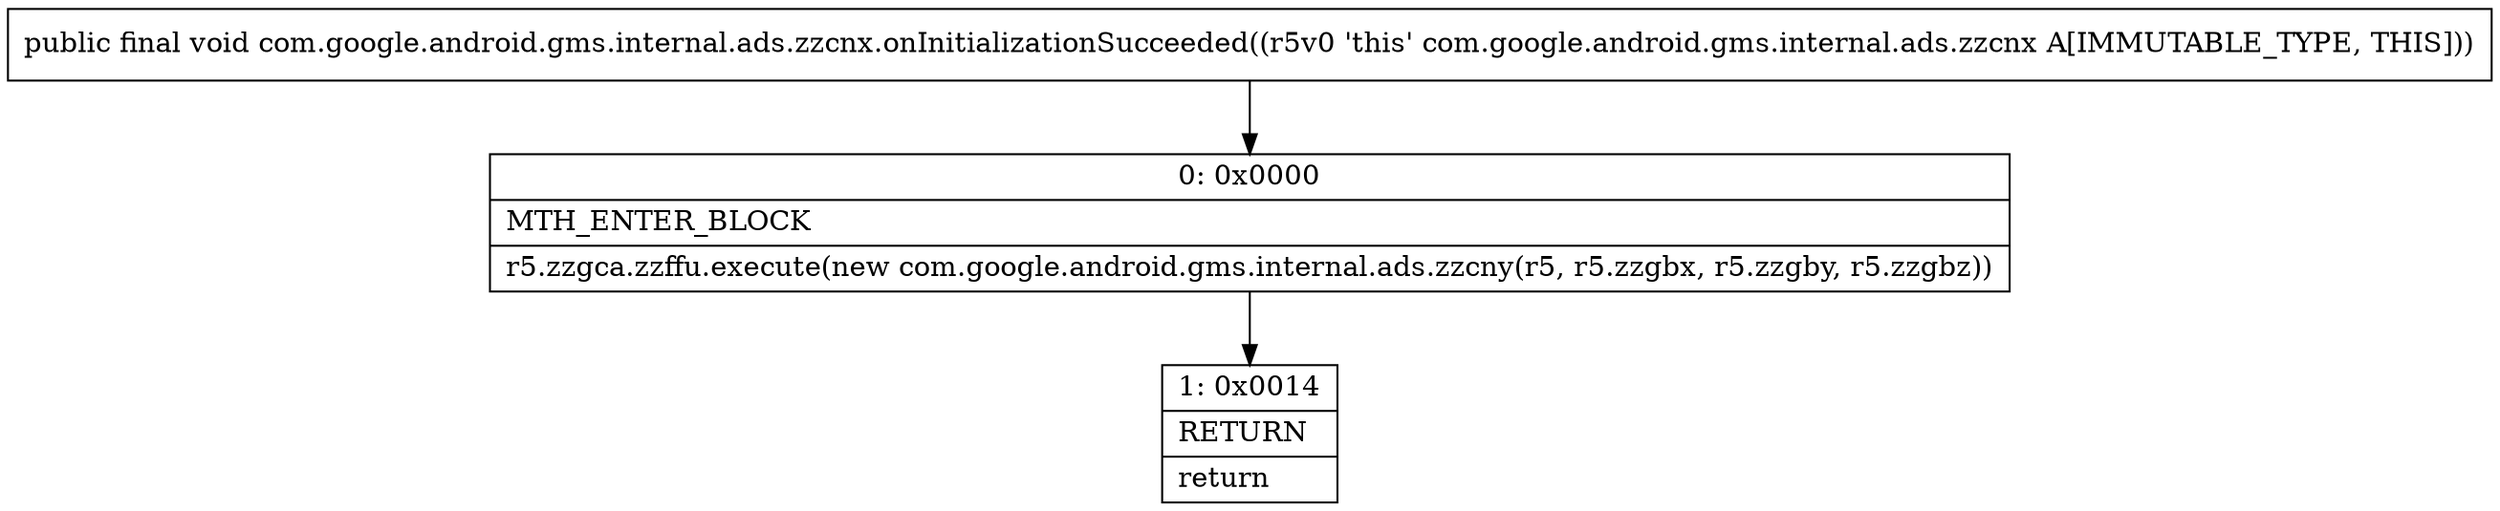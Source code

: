 digraph "CFG forcom.google.android.gms.internal.ads.zzcnx.onInitializationSucceeded()V" {
Node_0 [shape=record,label="{0\:\ 0x0000|MTH_ENTER_BLOCK\l|r5.zzgca.zzffu.execute(new com.google.android.gms.internal.ads.zzcny(r5, r5.zzgbx, r5.zzgby, r5.zzgbz))\l}"];
Node_1 [shape=record,label="{1\:\ 0x0014|RETURN\l|return\l}"];
MethodNode[shape=record,label="{public final void com.google.android.gms.internal.ads.zzcnx.onInitializationSucceeded((r5v0 'this' com.google.android.gms.internal.ads.zzcnx A[IMMUTABLE_TYPE, THIS])) }"];
MethodNode -> Node_0;
Node_0 -> Node_1;
}

